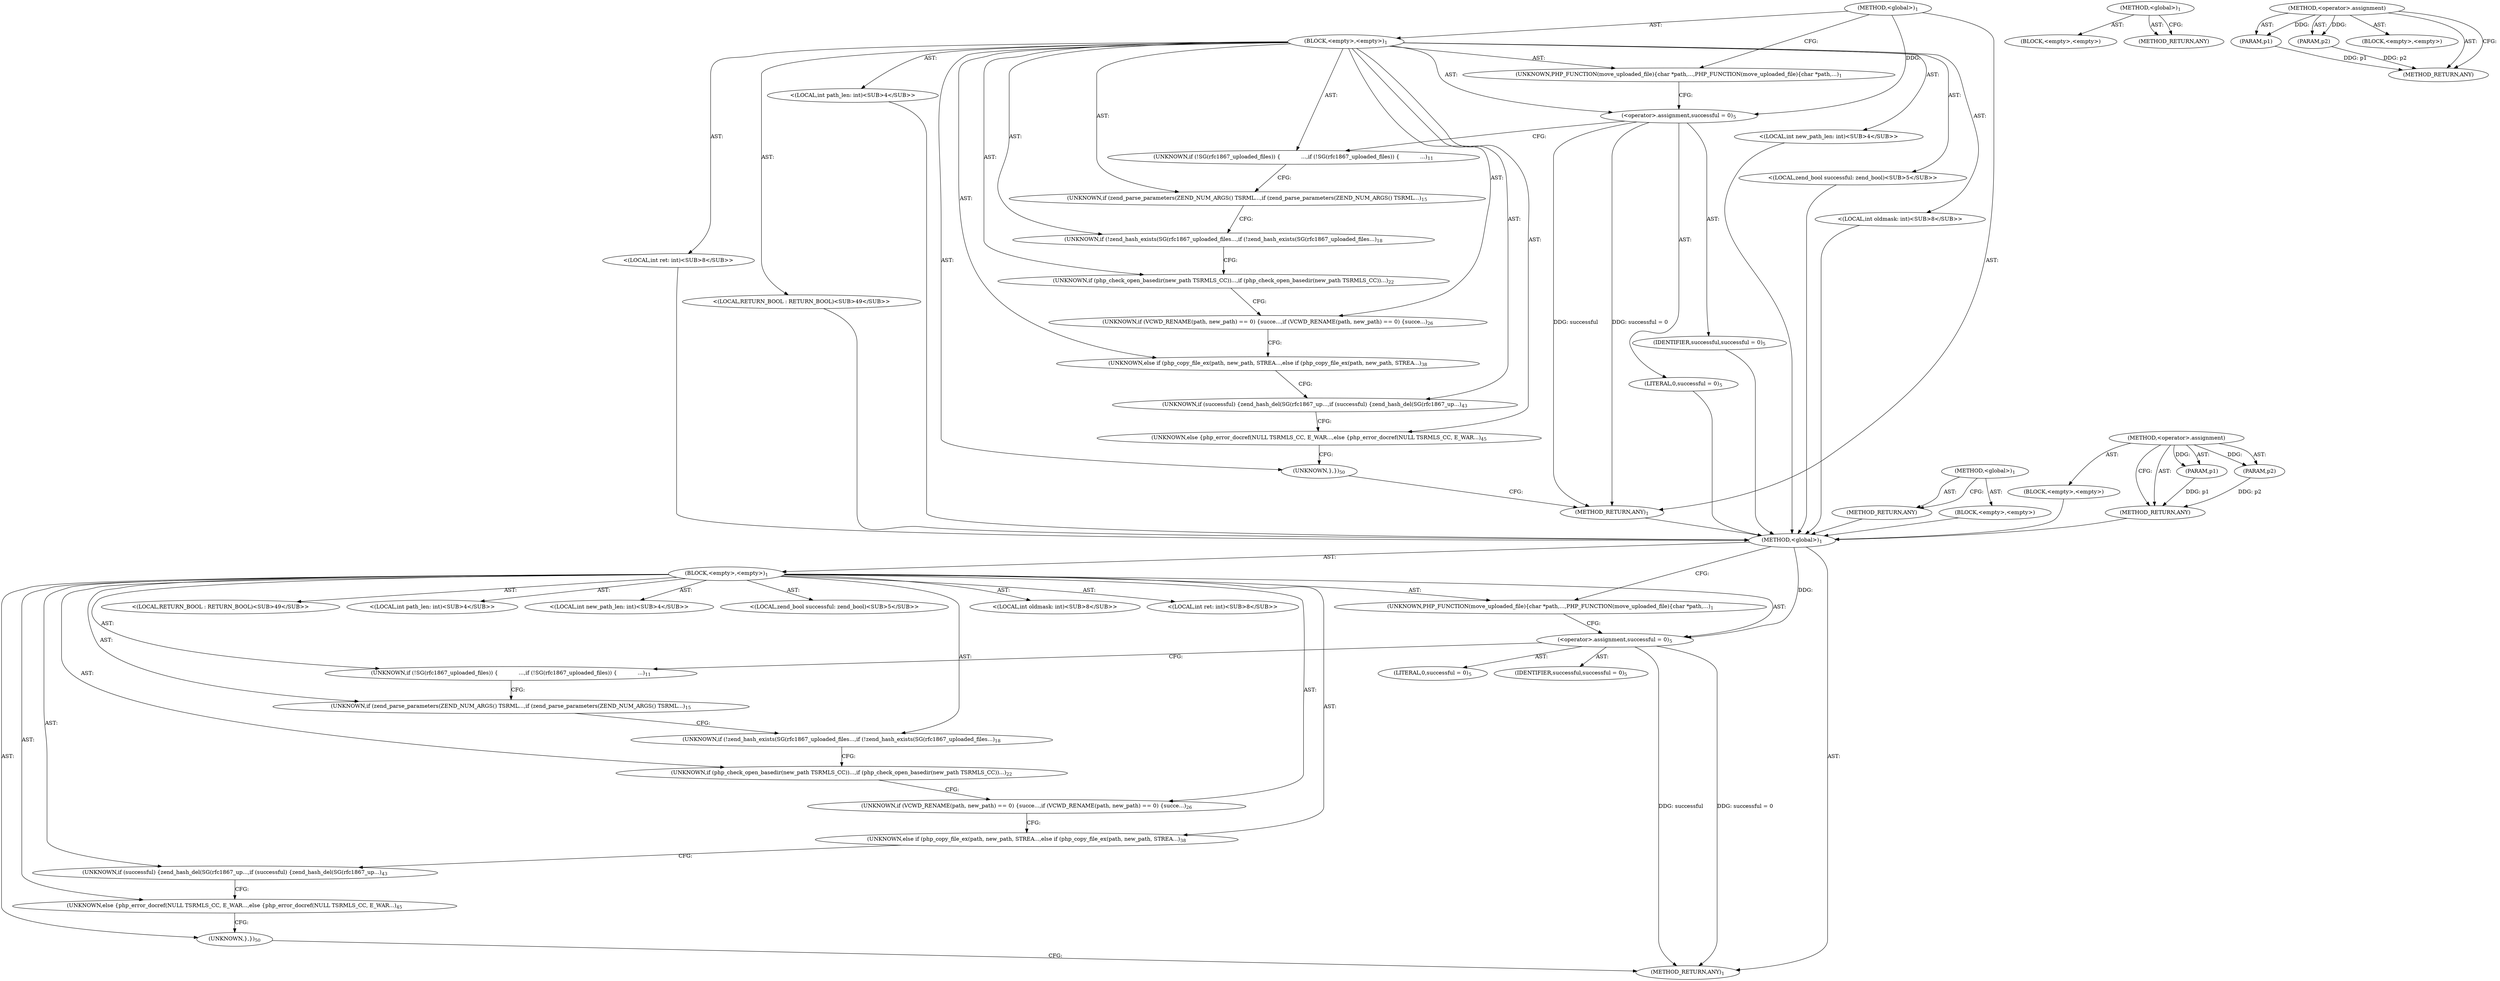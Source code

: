 digraph "&lt;operator&gt;.assignment" {
vulnerable_6 [label=<(METHOD,&lt;global&gt;)<SUB>1</SUB>>];
vulnerable_7 [label=<(BLOCK,&lt;empty&gt;,&lt;empty&gt;)<SUB>1</SUB>>];
vulnerable_8 [label=<(UNKNOWN,PHP_FUNCTION(move_uploaded_file)
{
	char *path,...,PHP_FUNCTION(move_uploaded_file)
{
	char *path,...)<SUB>1</SUB>>];
vulnerable_9 [label="<(LOCAL,int path_len: int)<SUB>4</SUB>>"];
vulnerable_10 [label="<(LOCAL,int new_path_len: int)<SUB>4</SUB>>"];
vulnerable_11 [label="<(LOCAL,zend_bool successful: zend_bool)<SUB>5</SUB>>"];
vulnerable_12 [label=<(&lt;operator&gt;.assignment,successful = 0)<SUB>5</SUB>>];
vulnerable_13 [label=<(IDENTIFIER,successful,successful = 0)<SUB>5</SUB>>];
vulnerable_14 [label=<(LITERAL,0,successful = 0)<SUB>5</SUB>>];
vulnerable_15 [label="<(LOCAL,int oldmask: int)<SUB>8</SUB>>"];
vulnerable_16 [label="<(LOCAL,int ret: int)<SUB>8</SUB>>"];
vulnerable_17 [label=<(UNKNOWN,if (!SG(rfc1867_uploaded_files)) {
            ...,if (!SG(rfc1867_uploaded_files)) {
            ...)<SUB>11</SUB>>];
vulnerable_18 [label=<(UNKNOWN,if (zend_parse_parameters(ZEND_NUM_ARGS() TSRML...,if (zend_parse_parameters(ZEND_NUM_ARGS() TSRML...)<SUB>15</SUB>>];
vulnerable_19 [label=<(UNKNOWN,if (!zend_hash_exists(SG(rfc1867_uploaded_files...,if (!zend_hash_exists(SG(rfc1867_uploaded_files...)<SUB>18</SUB>>];
vulnerable_20 [label=<(UNKNOWN,if (php_check_open_basedir(new_path TSRMLS_CC))...,if (php_check_open_basedir(new_path TSRMLS_CC))...)<SUB>22</SUB>>];
vulnerable_21 [label=<(UNKNOWN,if (VCWD_RENAME(path, new_path) == 0) {
		succe...,if (VCWD_RENAME(path, new_path) == 0) {
		succe...)<SUB>26</SUB>>];
vulnerable_22 [label=<(UNKNOWN,else if (php_copy_file_ex(path, new_path, STREA...,else if (php_copy_file_ex(path, new_path, STREA...)<SUB>38</SUB>>];
vulnerable_23 [label=<(UNKNOWN,if (successful) {
		zend_hash_del(SG(rfc1867_up...,if (successful) {
		zend_hash_del(SG(rfc1867_up...)<SUB>43</SUB>>];
vulnerable_24 [label=<(UNKNOWN,else {
		php_error_docref(NULL TSRMLS_CC, E_WAR...,else {
		php_error_docref(NULL TSRMLS_CC, E_WAR...)<SUB>45</SUB>>];
vulnerable_25 [label="<(LOCAL,RETURN_BOOL : RETURN_BOOL)<SUB>49</SUB>>"];
vulnerable_26 [label=<(UNKNOWN,},})<SUB>50</SUB>>];
vulnerable_27 [label=<(METHOD_RETURN,ANY)<SUB>1</SUB>>];
vulnerable_38 [label=<(METHOD,&lt;global&gt;)<SUB>1</SUB>>];
vulnerable_39 [label=<(BLOCK,&lt;empty&gt;,&lt;empty&gt;)>];
vulnerable_40 [label=<(METHOD_RETURN,ANY)>];
vulnerable_44 [label=<(METHOD,&lt;operator&gt;.assignment)>];
vulnerable_45 [label=<(PARAM,p1)>];
vulnerable_46 [label=<(PARAM,p2)>];
vulnerable_47 [label=<(BLOCK,&lt;empty&gt;,&lt;empty&gt;)>];
vulnerable_48 [label=<(METHOD_RETURN,ANY)>];
fixed_6 [label=<(METHOD,&lt;global&gt;)<SUB>1</SUB>>];
fixed_7 [label=<(BLOCK,&lt;empty&gt;,&lt;empty&gt;)<SUB>1</SUB>>];
fixed_8 [label=<(UNKNOWN,PHP_FUNCTION(move_uploaded_file)
{
	char *path,...,PHP_FUNCTION(move_uploaded_file)
{
	char *path,...)<SUB>1</SUB>>];
fixed_9 [label="<(LOCAL,int path_len: int)<SUB>4</SUB>>"];
fixed_10 [label="<(LOCAL,int new_path_len: int)<SUB>4</SUB>>"];
fixed_11 [label="<(LOCAL,zend_bool successful: zend_bool)<SUB>5</SUB>>"];
fixed_12 [label=<(&lt;operator&gt;.assignment,successful = 0)<SUB>5</SUB>>];
fixed_13 [label=<(IDENTIFIER,successful,successful = 0)<SUB>5</SUB>>];
fixed_14 [label=<(LITERAL,0,successful = 0)<SUB>5</SUB>>];
fixed_15 [label="<(LOCAL,int oldmask: int)<SUB>8</SUB>>"];
fixed_16 [label="<(LOCAL,int ret: int)<SUB>8</SUB>>"];
fixed_17 [label=<(UNKNOWN,if (!SG(rfc1867_uploaded_files)) {
            ...,if (!SG(rfc1867_uploaded_files)) {
            ...)<SUB>11</SUB>>];
fixed_18 [label=<(UNKNOWN,if (zend_parse_parameters(ZEND_NUM_ARGS() TSRML...,if (zend_parse_parameters(ZEND_NUM_ARGS() TSRML...)<SUB>15</SUB>>];
fixed_19 [label=<(UNKNOWN,if (!zend_hash_exists(SG(rfc1867_uploaded_files...,if (!zend_hash_exists(SG(rfc1867_uploaded_files...)<SUB>18</SUB>>];
fixed_20 [label=<(UNKNOWN,if (php_check_open_basedir(new_path TSRMLS_CC))...,if (php_check_open_basedir(new_path TSRMLS_CC))...)<SUB>22</SUB>>];
fixed_21 [label=<(UNKNOWN,if (VCWD_RENAME(path, new_path) == 0) {
		succe...,if (VCWD_RENAME(path, new_path) == 0) {
		succe...)<SUB>26</SUB>>];
fixed_22 [label=<(UNKNOWN,else if (php_copy_file_ex(path, new_path, STREA...,else if (php_copy_file_ex(path, new_path, STREA...)<SUB>38</SUB>>];
fixed_23 [label=<(UNKNOWN,if (successful) {
		zend_hash_del(SG(rfc1867_up...,if (successful) {
		zend_hash_del(SG(rfc1867_up...)<SUB>43</SUB>>];
fixed_24 [label=<(UNKNOWN,else {
		php_error_docref(NULL TSRMLS_CC, E_WAR...,else {
		php_error_docref(NULL TSRMLS_CC, E_WAR...)<SUB>45</SUB>>];
fixed_25 [label="<(LOCAL,RETURN_BOOL : RETURN_BOOL)<SUB>49</SUB>>"];
fixed_26 [label=<(UNKNOWN,},})<SUB>50</SUB>>];
fixed_27 [label=<(METHOD_RETURN,ANY)<SUB>1</SUB>>];
fixed_38 [label=<(METHOD,&lt;global&gt;)<SUB>1</SUB>>];
fixed_39 [label=<(BLOCK,&lt;empty&gt;,&lt;empty&gt;)>];
fixed_40 [label=<(METHOD_RETURN,ANY)>];
fixed_44 [label=<(METHOD,&lt;operator&gt;.assignment)>];
fixed_45 [label=<(PARAM,p1)>];
fixed_46 [label=<(PARAM,p2)>];
fixed_47 [label=<(BLOCK,&lt;empty&gt;,&lt;empty&gt;)>];
fixed_48 [label=<(METHOD_RETURN,ANY)>];
vulnerable_6 -> vulnerable_7  [key=0, label="AST: "];
vulnerable_6 -> vulnerable_27  [key=0, label="AST: "];
vulnerable_6 -> vulnerable_8  [key=0, label="CFG: "];
vulnerable_6 -> vulnerable_12  [key=0, label="DDG: "];
vulnerable_7 -> vulnerable_8  [key=0, label="AST: "];
vulnerable_7 -> vulnerable_9  [key=0, label="AST: "];
vulnerable_7 -> vulnerable_10  [key=0, label="AST: "];
vulnerable_7 -> vulnerable_11  [key=0, label="AST: "];
vulnerable_7 -> vulnerable_12  [key=0, label="AST: "];
vulnerable_7 -> vulnerable_15  [key=0, label="AST: "];
vulnerable_7 -> vulnerable_16  [key=0, label="AST: "];
vulnerable_7 -> vulnerable_17  [key=0, label="AST: "];
vulnerable_7 -> vulnerable_18  [key=0, label="AST: "];
vulnerable_7 -> vulnerable_19  [key=0, label="AST: "];
vulnerable_7 -> vulnerable_20  [key=0, label="AST: "];
vulnerable_7 -> vulnerable_21  [key=0, label="AST: "];
vulnerable_7 -> vulnerable_22  [key=0, label="AST: "];
vulnerable_7 -> vulnerable_23  [key=0, label="AST: "];
vulnerable_7 -> vulnerable_24  [key=0, label="AST: "];
vulnerable_7 -> vulnerable_25  [key=0, label="AST: "];
vulnerable_7 -> vulnerable_26  [key=0, label="AST: "];
vulnerable_8 -> vulnerable_12  [key=0, label="CFG: "];
vulnerable_9 -> fixed_6  [key=0];
vulnerable_10 -> fixed_6  [key=0];
vulnerable_11 -> fixed_6  [key=0];
vulnerable_12 -> vulnerable_13  [key=0, label="AST: "];
vulnerable_12 -> vulnerable_14  [key=0, label="AST: "];
vulnerable_12 -> vulnerable_17  [key=0, label="CFG: "];
vulnerable_12 -> vulnerable_27  [key=0, label="DDG: successful"];
vulnerable_12 -> vulnerable_27  [key=1, label="DDG: successful = 0"];
vulnerable_13 -> fixed_6  [key=0];
vulnerable_14 -> fixed_6  [key=0];
vulnerable_15 -> fixed_6  [key=0];
vulnerable_16 -> fixed_6  [key=0];
vulnerable_17 -> vulnerable_18  [key=0, label="CFG: "];
vulnerable_18 -> vulnerable_19  [key=0, label="CFG: "];
vulnerable_19 -> vulnerable_20  [key=0, label="CFG: "];
vulnerable_20 -> vulnerable_21  [key=0, label="CFG: "];
vulnerable_21 -> vulnerable_22  [key=0, label="CFG: "];
vulnerable_22 -> vulnerable_23  [key=0, label="CFG: "];
vulnerable_23 -> vulnerable_24  [key=0, label="CFG: "];
vulnerable_24 -> vulnerable_26  [key=0, label="CFG: "];
vulnerable_25 -> fixed_6  [key=0];
vulnerable_26 -> vulnerable_27  [key=0, label="CFG: "];
vulnerable_27 -> fixed_6  [key=0];
vulnerable_38 -> vulnerable_39  [key=0, label="AST: "];
vulnerable_38 -> vulnerable_40  [key=0, label="AST: "];
vulnerable_38 -> vulnerable_40  [key=1, label="CFG: "];
vulnerable_39 -> fixed_6  [key=0];
vulnerable_40 -> fixed_6  [key=0];
vulnerable_44 -> vulnerable_45  [key=0, label="AST: "];
vulnerable_44 -> vulnerable_45  [key=1, label="DDG: "];
vulnerable_44 -> vulnerable_47  [key=0, label="AST: "];
vulnerable_44 -> vulnerable_46  [key=0, label="AST: "];
vulnerable_44 -> vulnerable_46  [key=1, label="DDG: "];
vulnerable_44 -> vulnerable_48  [key=0, label="AST: "];
vulnerable_44 -> vulnerable_48  [key=1, label="CFG: "];
vulnerable_45 -> vulnerable_48  [key=0, label="DDG: p1"];
vulnerable_46 -> vulnerable_48  [key=0, label="DDG: p2"];
vulnerable_47 -> fixed_6  [key=0];
vulnerable_48 -> fixed_6  [key=0];
fixed_6 -> fixed_7  [key=0, label="AST: "];
fixed_6 -> fixed_27  [key=0, label="AST: "];
fixed_6 -> fixed_8  [key=0, label="CFG: "];
fixed_6 -> fixed_12  [key=0, label="DDG: "];
fixed_7 -> fixed_8  [key=0, label="AST: "];
fixed_7 -> fixed_9  [key=0, label="AST: "];
fixed_7 -> fixed_10  [key=0, label="AST: "];
fixed_7 -> fixed_11  [key=0, label="AST: "];
fixed_7 -> fixed_12  [key=0, label="AST: "];
fixed_7 -> fixed_15  [key=0, label="AST: "];
fixed_7 -> fixed_16  [key=0, label="AST: "];
fixed_7 -> fixed_17  [key=0, label="AST: "];
fixed_7 -> fixed_18  [key=0, label="AST: "];
fixed_7 -> fixed_19  [key=0, label="AST: "];
fixed_7 -> fixed_20  [key=0, label="AST: "];
fixed_7 -> fixed_21  [key=0, label="AST: "];
fixed_7 -> fixed_22  [key=0, label="AST: "];
fixed_7 -> fixed_23  [key=0, label="AST: "];
fixed_7 -> fixed_24  [key=0, label="AST: "];
fixed_7 -> fixed_25  [key=0, label="AST: "];
fixed_7 -> fixed_26  [key=0, label="AST: "];
fixed_8 -> fixed_12  [key=0, label="CFG: "];
fixed_12 -> fixed_13  [key=0, label="AST: "];
fixed_12 -> fixed_14  [key=0, label="AST: "];
fixed_12 -> fixed_17  [key=0, label="CFG: "];
fixed_12 -> fixed_27  [key=0, label="DDG: successful"];
fixed_12 -> fixed_27  [key=1, label="DDG: successful = 0"];
fixed_17 -> fixed_18  [key=0, label="CFG: "];
fixed_18 -> fixed_19  [key=0, label="CFG: "];
fixed_19 -> fixed_20  [key=0, label="CFG: "];
fixed_20 -> fixed_21  [key=0, label="CFG: "];
fixed_21 -> fixed_22  [key=0, label="CFG: "];
fixed_22 -> fixed_23  [key=0, label="CFG: "];
fixed_23 -> fixed_24  [key=0, label="CFG: "];
fixed_24 -> fixed_26  [key=0, label="CFG: "];
fixed_26 -> fixed_27  [key=0, label="CFG: "];
fixed_38 -> fixed_39  [key=0, label="AST: "];
fixed_38 -> fixed_40  [key=0, label="AST: "];
fixed_38 -> fixed_40  [key=1, label="CFG: "];
fixed_44 -> fixed_45  [key=0, label="AST: "];
fixed_44 -> fixed_45  [key=1, label="DDG: "];
fixed_44 -> fixed_47  [key=0, label="AST: "];
fixed_44 -> fixed_46  [key=0, label="AST: "];
fixed_44 -> fixed_46  [key=1, label="DDG: "];
fixed_44 -> fixed_48  [key=0, label="AST: "];
fixed_44 -> fixed_48  [key=1, label="CFG: "];
fixed_45 -> fixed_48  [key=0, label="DDG: p1"];
fixed_46 -> fixed_48  [key=0, label="DDG: p2"];
}
